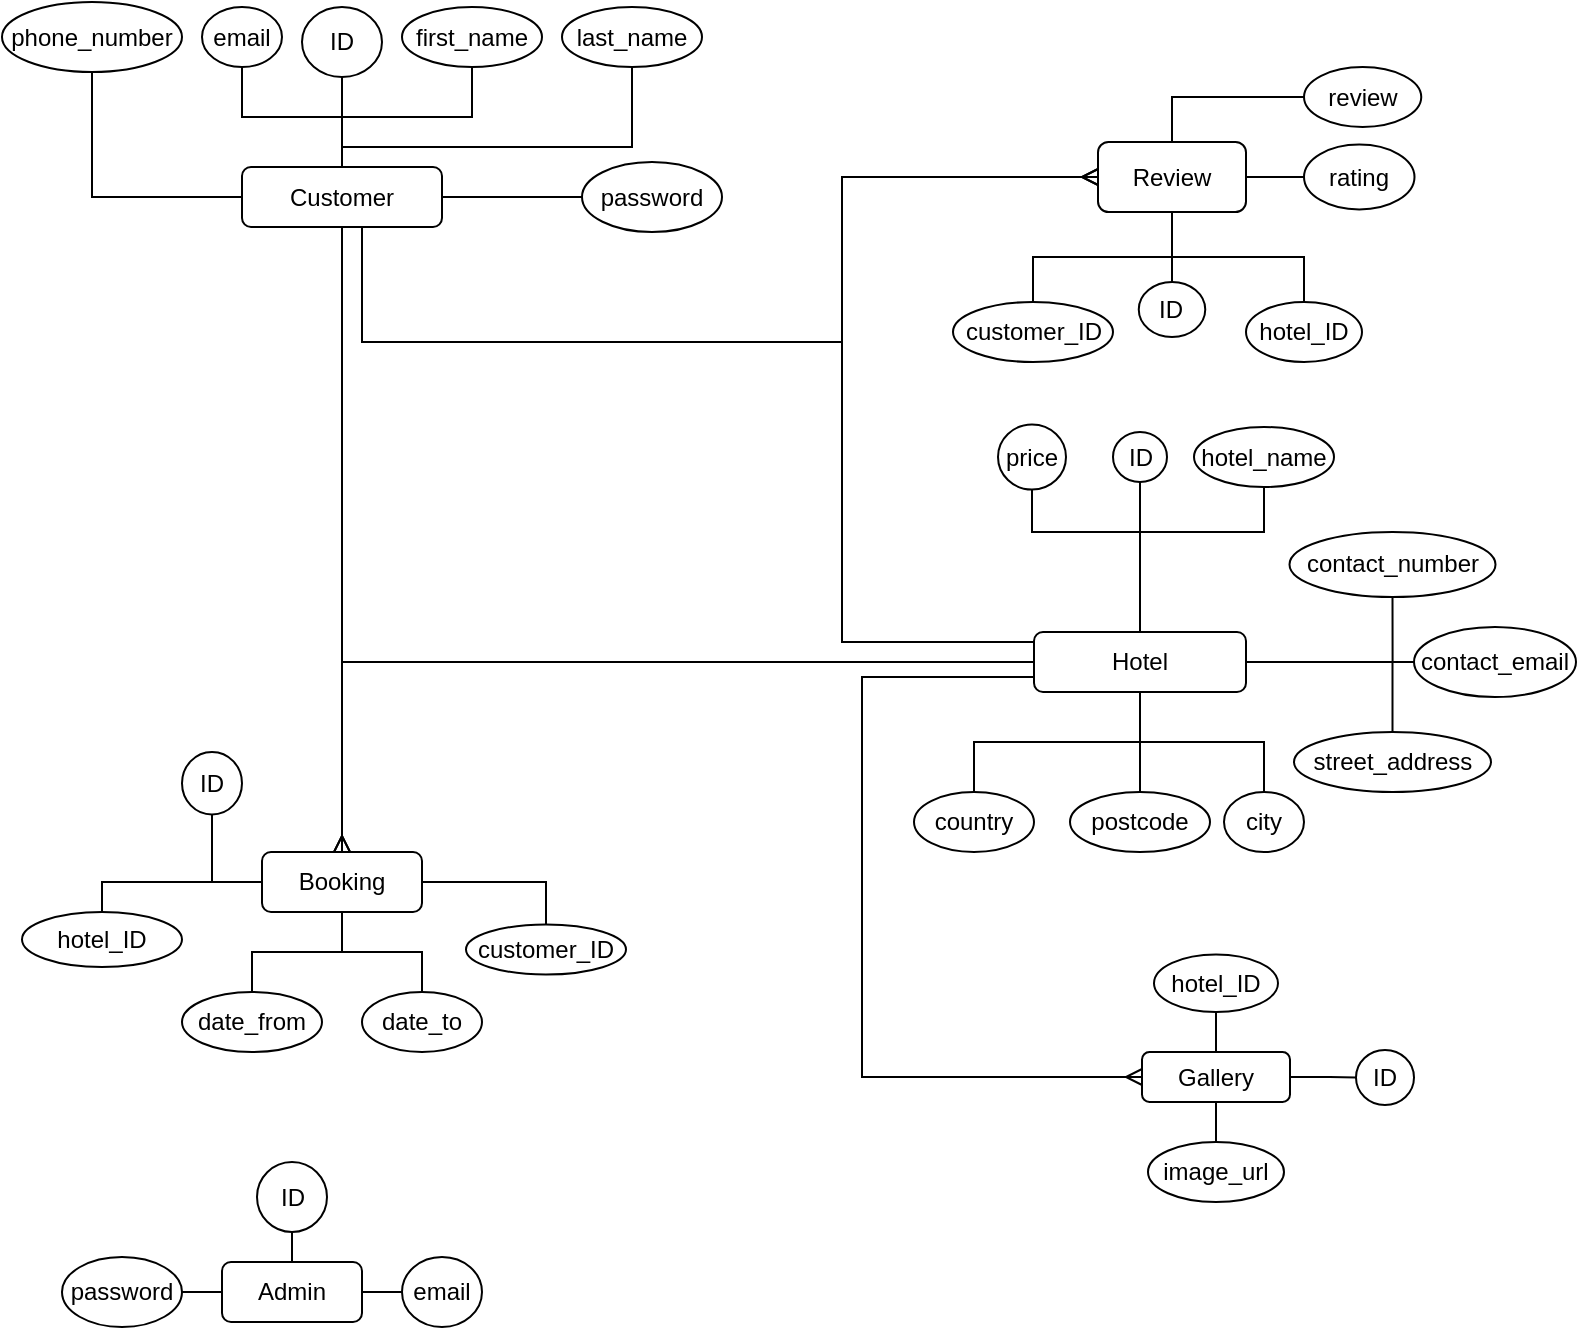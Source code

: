 <mxfile version="20.4.1" type="device"><diagram id="nB0RjBAhZN1iGKr2D2Qt" name="Page-1"><mxGraphModel dx="1178" dy="637" grid="1" gridSize="10" guides="1" tooltips="1" connect="1" arrows="1" fold="1" page="1" pageScale="1" pageWidth="827" pageHeight="1169" math="0" shadow="0"><root><mxCell id="0"/><mxCell id="1" parent="0"/><mxCell id="jhrG1ouG3pOS4XWM5spg-3" value="" style="edgeStyle=orthogonalEdgeStyle;rounded=0;orthogonalLoop=1;jettySize=auto;html=1;endArrow=none;endFill=0;" edge="1" parent="1" source="jhrG1ouG3pOS4XWM5spg-1" target="jhrG1ouG3pOS4XWM5spg-2"><mxGeometry relative="1" as="geometry"/></mxCell><mxCell id="jhrG1ouG3pOS4XWM5spg-10" value="" style="edgeStyle=orthogonalEdgeStyle;rounded=0;orthogonalLoop=1;jettySize=auto;html=1;endArrow=none;endFill=0;" edge="1" parent="1" source="jhrG1ouG3pOS4XWM5spg-1" target="jhrG1ouG3pOS4XWM5spg-9"><mxGeometry relative="1" as="geometry"/></mxCell><mxCell id="jhrG1ouG3pOS4XWM5spg-12" value="" style="edgeStyle=orthogonalEdgeStyle;rounded=0;orthogonalLoop=1;jettySize=auto;html=1;endArrow=none;endFill=0;" edge="1" parent="1" source="jhrG1ouG3pOS4XWM5spg-1" target="jhrG1ouG3pOS4XWM5spg-11"><mxGeometry relative="1" as="geometry"/></mxCell><mxCell id="jhrG1ouG3pOS4XWM5spg-14" value="" style="edgeStyle=orthogonalEdgeStyle;rounded=0;orthogonalLoop=1;jettySize=auto;html=1;endArrow=none;endFill=0;" edge="1" parent="1" source="jhrG1ouG3pOS4XWM5spg-1" target="jhrG1ouG3pOS4XWM5spg-13"><mxGeometry relative="1" as="geometry"/></mxCell><mxCell id="jhrG1ouG3pOS4XWM5spg-16" value="" style="edgeStyle=orthogonalEdgeStyle;rounded=0;orthogonalLoop=1;jettySize=auto;html=1;endArrow=none;endFill=0;" edge="1" parent="1" source="jhrG1ouG3pOS4XWM5spg-1" target="jhrG1ouG3pOS4XWM5spg-15"><mxGeometry relative="1" as="geometry"><Array as="points"><mxPoint x="210" y="132.5"/><mxPoint x="355" y="132.5"/></Array></mxGeometry></mxCell><mxCell id="jhrG1ouG3pOS4XWM5spg-18" value="" style="edgeStyle=orthogonalEdgeStyle;rounded=0;orthogonalLoop=1;jettySize=auto;html=1;endArrow=none;endFill=0;" edge="1" parent="1" source="jhrG1ouG3pOS4XWM5spg-1" target="jhrG1ouG3pOS4XWM5spg-17"><mxGeometry relative="1" as="geometry"/></mxCell><mxCell id="jhrG1ouG3pOS4XWM5spg-55" style="edgeStyle=orthogonalEdgeStyle;rounded=0;orthogonalLoop=1;jettySize=auto;html=1;endArrow=ERmany;endFill=0;" edge="1" parent="1" source="jhrG1ouG3pOS4XWM5spg-1" target="jhrG1ouG3pOS4XWM5spg-38"><mxGeometry relative="1" as="geometry"><Array as="points"><mxPoint x="210" y="410"/><mxPoint x="210" y="410"/></Array></mxGeometry></mxCell><mxCell id="jhrG1ouG3pOS4XWM5spg-74" style="edgeStyle=orthogonalEdgeStyle;rounded=0;orthogonalLoop=1;jettySize=auto;html=1;exitX=0.5;exitY=1;exitDx=0;exitDy=0;entryX=0;entryY=0.5;entryDx=0;entryDy=0;endArrow=ERmany;endFill=0;" edge="1" parent="1" source="jhrG1ouG3pOS4XWM5spg-1" target="jhrG1ouG3pOS4XWM5spg-57"><mxGeometry relative="1" as="geometry"><Array as="points"><mxPoint x="220" y="172"/><mxPoint x="220" y="230"/><mxPoint x="460" y="230"/><mxPoint x="460" y="148"/></Array></mxGeometry></mxCell><mxCell id="jhrG1ouG3pOS4XWM5spg-1" value="Customer" style="rounded=1;whiteSpace=wrap;html=1;" vertex="1" parent="1"><mxGeometry x="160" y="142.5" width="100" height="30" as="geometry"/></mxCell><mxCell id="jhrG1ouG3pOS4XWM5spg-2" value="ID" style="ellipse;whiteSpace=wrap;html=1;rounded=1;" vertex="1" parent="1"><mxGeometry x="190" y="62.5" width="40" height="35" as="geometry"/></mxCell><mxCell id="jhrG1ouG3pOS4XWM5spg-9" value="first_name" style="ellipse;whiteSpace=wrap;html=1;rounded=1;" vertex="1" parent="1"><mxGeometry x="240" y="62.5" width="70" height="30" as="geometry"/></mxCell><mxCell id="jhrG1ouG3pOS4XWM5spg-11" value="email" style="ellipse;whiteSpace=wrap;html=1;rounded=1;" vertex="1" parent="1"><mxGeometry x="140" y="62.5" width="40" height="30" as="geometry"/></mxCell><mxCell id="jhrG1ouG3pOS4XWM5spg-13" value="phone_number" style="ellipse;whiteSpace=wrap;html=1;rounded=1;" vertex="1" parent="1"><mxGeometry x="40" y="60" width="90" height="35" as="geometry"/></mxCell><mxCell id="jhrG1ouG3pOS4XWM5spg-15" value="last_name" style="ellipse;whiteSpace=wrap;html=1;rounded=1;" vertex="1" parent="1"><mxGeometry x="320" y="62.5" width="70" height="30" as="geometry"/></mxCell><mxCell id="jhrG1ouG3pOS4XWM5spg-17" value="password" style="ellipse;whiteSpace=wrap;html=1;rounded=1;" vertex="1" parent="1"><mxGeometry x="330" y="140" width="70" height="35" as="geometry"/></mxCell><mxCell id="jhrG1ouG3pOS4XWM5spg-21" value="" style="edgeStyle=orthogonalEdgeStyle;rounded=0;orthogonalLoop=1;jettySize=auto;html=1;endArrow=none;endFill=0;" edge="1" parent="1" source="jhrG1ouG3pOS4XWM5spg-19" target="jhrG1ouG3pOS4XWM5spg-20"><mxGeometry relative="1" as="geometry"/></mxCell><mxCell id="jhrG1ouG3pOS4XWM5spg-23" value="" style="edgeStyle=orthogonalEdgeStyle;rounded=0;orthogonalLoop=1;jettySize=auto;html=1;endArrow=none;endFill=0;" edge="1" parent="1" source="jhrG1ouG3pOS4XWM5spg-19" target="jhrG1ouG3pOS4XWM5spg-22"><mxGeometry relative="1" as="geometry"><Array as="points"><mxPoint x="609" y="325"/><mxPoint x="671" y="325"/></Array></mxGeometry></mxCell><mxCell id="jhrG1ouG3pOS4XWM5spg-25" value="" style="edgeStyle=orthogonalEdgeStyle;rounded=0;orthogonalLoop=1;jettySize=auto;html=1;endArrow=none;endFill=0;" edge="1" parent="1" source="jhrG1ouG3pOS4XWM5spg-19" target="jhrG1ouG3pOS4XWM5spg-24"><mxGeometry relative="1" as="geometry"/></mxCell><mxCell id="jhrG1ouG3pOS4XWM5spg-27" value="" style="edgeStyle=orthogonalEdgeStyle;rounded=0;orthogonalLoop=1;jettySize=auto;html=1;endArrow=none;endFill=0;" edge="1" parent="1" source="jhrG1ouG3pOS4XWM5spg-19" target="jhrG1ouG3pOS4XWM5spg-26"><mxGeometry relative="1" as="geometry"/></mxCell><mxCell id="jhrG1ouG3pOS4XWM5spg-29" value="" style="edgeStyle=orthogonalEdgeStyle;rounded=0;orthogonalLoop=1;jettySize=auto;html=1;endArrow=none;endFill=0;" edge="1" parent="1" source="jhrG1ouG3pOS4XWM5spg-19" target="jhrG1ouG3pOS4XWM5spg-28"><mxGeometry relative="1" as="geometry"/></mxCell><mxCell id="jhrG1ouG3pOS4XWM5spg-31" value="" style="edgeStyle=orthogonalEdgeStyle;rounded=0;orthogonalLoop=1;jettySize=auto;html=1;endArrow=none;endFill=0;" edge="1" parent="1" source="jhrG1ouG3pOS4XWM5spg-19" target="jhrG1ouG3pOS4XWM5spg-30"><mxGeometry relative="1" as="geometry"/></mxCell><mxCell id="jhrG1ouG3pOS4XWM5spg-33" value="" style="edgeStyle=orthogonalEdgeStyle;rounded=0;orthogonalLoop=1;jettySize=auto;html=1;endArrow=none;endFill=0;" edge="1" parent="1" source="jhrG1ouG3pOS4XWM5spg-19" target="jhrG1ouG3pOS4XWM5spg-32"><mxGeometry relative="1" as="geometry"><Array as="points"><mxPoint x="609" y="325"/><mxPoint x="555" y="325"/></Array></mxGeometry></mxCell><mxCell id="jhrG1ouG3pOS4XWM5spg-35" value="" style="edgeStyle=orthogonalEdgeStyle;rounded=0;orthogonalLoop=1;jettySize=auto;html=1;endArrow=none;endFill=0;" edge="1" parent="1" source="jhrG1ouG3pOS4XWM5spg-19" target="jhrG1ouG3pOS4XWM5spg-34"><mxGeometry relative="1" as="geometry"/></mxCell><mxCell id="jhrG1ouG3pOS4XWM5spg-37" value="" style="edgeStyle=orthogonalEdgeStyle;rounded=0;orthogonalLoop=1;jettySize=auto;html=1;endArrow=none;endFill=0;" edge="1" parent="1" source="jhrG1ouG3pOS4XWM5spg-19" target="jhrG1ouG3pOS4XWM5spg-36"><mxGeometry relative="1" as="geometry"/></mxCell><mxCell id="jhrG1ouG3pOS4XWM5spg-54" style="edgeStyle=orthogonalEdgeStyle;rounded=0;orthogonalLoop=1;jettySize=auto;html=1;endArrow=ERmany;endFill=0;" edge="1" parent="1" source="jhrG1ouG3pOS4XWM5spg-19" target="jhrG1ouG3pOS4XWM5spg-38"><mxGeometry relative="1" as="geometry"><Array as="points"><mxPoint x="210" y="390"/></Array></mxGeometry></mxCell><mxCell id="jhrG1ouG3pOS4XWM5spg-73" style="edgeStyle=orthogonalEdgeStyle;rounded=0;orthogonalLoop=1;jettySize=auto;html=1;entryX=0;entryY=0.5;entryDx=0;entryDy=0;endArrow=ERmany;endFill=0;" edge="1" parent="1" source="jhrG1ouG3pOS4XWM5spg-19" target="jhrG1ouG3pOS4XWM5spg-57"><mxGeometry relative="1" as="geometry"><Array as="points"><mxPoint x="460" y="380"/><mxPoint x="460" y="148"/></Array></mxGeometry></mxCell><mxCell id="jhrG1ouG3pOS4XWM5spg-84" style="edgeStyle=orthogonalEdgeStyle;rounded=0;orthogonalLoop=1;jettySize=auto;html=1;exitX=0;exitY=0.75;exitDx=0;exitDy=0;entryX=0;entryY=0.5;entryDx=0;entryDy=0;endArrow=ERmany;endFill=0;" edge="1" parent="1" source="jhrG1ouG3pOS4XWM5spg-19" target="jhrG1ouG3pOS4XWM5spg-75"><mxGeometry relative="1" as="geometry"><Array as="points"><mxPoint x="470" y="398"/><mxPoint x="470" y="598"/></Array></mxGeometry></mxCell><mxCell id="jhrG1ouG3pOS4XWM5spg-19" value="Hotel" style="rounded=1;whiteSpace=wrap;html=1;" vertex="1" parent="1"><mxGeometry x="556" y="375" width="106" height="30" as="geometry"/></mxCell><mxCell id="jhrG1ouG3pOS4XWM5spg-20" value="ID" style="ellipse;whiteSpace=wrap;html=1;rounded=1;" vertex="1" parent="1"><mxGeometry x="595.5" y="275" width="27" height="25" as="geometry"/></mxCell><mxCell id="jhrG1ouG3pOS4XWM5spg-22" value="hotel_name" style="ellipse;whiteSpace=wrap;html=1;rounded=1;" vertex="1" parent="1"><mxGeometry x="636" y="272.5" width="70" height="30" as="geometry"/></mxCell><mxCell id="jhrG1ouG3pOS4XWM5spg-24" value="contact_number" style="ellipse;whiteSpace=wrap;html=1;rounded=1;" vertex="1" parent="1"><mxGeometry x="683.75" y="325" width="103" height="32.5" as="geometry"/></mxCell><mxCell id="jhrG1ouG3pOS4XWM5spg-26" value="contact_email" style="ellipse;whiteSpace=wrap;html=1;rounded=1;" vertex="1" parent="1"><mxGeometry x="746" y="372.5" width="81" height="35" as="geometry"/></mxCell><mxCell id="jhrG1ouG3pOS4XWM5spg-28" value="street_address" style="ellipse;whiteSpace=wrap;html=1;rounded=1;" vertex="1" parent="1"><mxGeometry x="686" y="425" width="98.5" height="30" as="geometry"/></mxCell><mxCell id="jhrG1ouG3pOS4XWM5spg-30" value="city" style="ellipse;whiteSpace=wrap;html=1;rounded=1;" vertex="1" parent="1"><mxGeometry x="651" y="455" width="40" height="30" as="geometry"/></mxCell><mxCell id="jhrG1ouG3pOS4XWM5spg-32" value="price" style="ellipse;whiteSpace=wrap;html=1;rounded=1;" vertex="1" parent="1"><mxGeometry x="538" y="271.25" width="34" height="32.5" as="geometry"/></mxCell><mxCell id="jhrG1ouG3pOS4XWM5spg-34" value="postcode" style="ellipse;whiteSpace=wrap;html=1;rounded=1;" vertex="1" parent="1"><mxGeometry x="574" y="455" width="70" height="30" as="geometry"/></mxCell><mxCell id="jhrG1ouG3pOS4XWM5spg-36" value="country" style="ellipse;whiteSpace=wrap;html=1;rounded=1;" vertex="1" parent="1"><mxGeometry x="496" y="455" width="60" height="30" as="geometry"/></mxCell><mxCell id="jhrG1ouG3pOS4XWM5spg-41" value="" style="edgeStyle=orthogonalEdgeStyle;rounded=0;orthogonalLoop=1;jettySize=auto;html=1;endArrow=none;endFill=0;" edge="1" parent="1" source="jhrG1ouG3pOS4XWM5spg-38" target="jhrG1ouG3pOS4XWM5spg-40"><mxGeometry relative="1" as="geometry"/></mxCell><mxCell id="jhrG1ouG3pOS4XWM5spg-43" value="" style="edgeStyle=orthogonalEdgeStyle;rounded=0;orthogonalLoop=1;jettySize=auto;html=1;endArrow=none;endFill=0;" edge="1" parent="1" source="jhrG1ouG3pOS4XWM5spg-38" target="jhrG1ouG3pOS4XWM5spg-42"><mxGeometry relative="1" as="geometry"/></mxCell><mxCell id="jhrG1ouG3pOS4XWM5spg-47" value="" style="edgeStyle=orthogonalEdgeStyle;rounded=0;orthogonalLoop=1;jettySize=auto;html=1;endArrow=none;endFill=0;" edge="1" parent="1" source="jhrG1ouG3pOS4XWM5spg-38" target="jhrG1ouG3pOS4XWM5spg-46"><mxGeometry relative="1" as="geometry"/></mxCell><mxCell id="jhrG1ouG3pOS4XWM5spg-49" value="" style="edgeStyle=orthogonalEdgeStyle;rounded=0;orthogonalLoop=1;jettySize=auto;html=1;endArrow=none;endFill=0;" edge="1" parent="1" source="jhrG1ouG3pOS4XWM5spg-38" target="jhrG1ouG3pOS4XWM5spg-48"><mxGeometry relative="1" as="geometry"/></mxCell><mxCell id="jhrG1ouG3pOS4XWM5spg-56" style="edgeStyle=orthogonalEdgeStyle;rounded=0;orthogonalLoop=1;jettySize=auto;html=1;entryX=0.5;entryY=0;entryDx=0;entryDy=0;endArrow=none;endFill=0;" edge="1" parent="1" source="jhrG1ouG3pOS4XWM5spg-38" target="jhrG1ouG3pOS4XWM5spg-44"><mxGeometry relative="1" as="geometry"><mxPoint x="90" y="518.75" as="targetPoint"/><Array as="points"><mxPoint x="90" y="500"/></Array></mxGeometry></mxCell><mxCell id="jhrG1ouG3pOS4XWM5spg-38" value="Booking" style="rounded=1;whiteSpace=wrap;html=1;" vertex="1" parent="1"><mxGeometry x="170" y="485" width="80" height="30" as="geometry"/></mxCell><mxCell id="jhrG1ouG3pOS4XWM5spg-40" value="ID" style="ellipse;whiteSpace=wrap;html=1;rounded=1;" vertex="1" parent="1"><mxGeometry x="130" y="435" width="30" height="31.25" as="geometry"/></mxCell><mxCell id="jhrG1ouG3pOS4XWM5spg-42" value="customer_ID" style="ellipse;whiteSpace=wrap;html=1;rounded=1;" vertex="1" parent="1"><mxGeometry x="272" y="521.25" width="80" height="25" as="geometry"/></mxCell><mxCell id="jhrG1ouG3pOS4XWM5spg-44" value="hotel_ID" style="ellipse;whiteSpace=wrap;html=1;rounded=1;" vertex="1" parent="1"><mxGeometry x="50" y="515" width="80" height="27.5" as="geometry"/></mxCell><mxCell id="jhrG1ouG3pOS4XWM5spg-46" value="date_from" style="ellipse;whiteSpace=wrap;html=1;rounded=1;" vertex="1" parent="1"><mxGeometry x="130" y="555" width="70" height="30" as="geometry"/></mxCell><mxCell id="jhrG1ouG3pOS4XWM5spg-48" value="date_to" style="ellipse;whiteSpace=wrap;html=1;rounded=1;" vertex="1" parent="1"><mxGeometry x="220" y="555" width="60" height="30" as="geometry"/></mxCell><mxCell id="jhrG1ouG3pOS4XWM5spg-60" value="" style="edgeStyle=orthogonalEdgeStyle;rounded=0;orthogonalLoop=1;jettySize=auto;html=1;endArrow=none;endFill=0;" edge="1" parent="1" source="jhrG1ouG3pOS4XWM5spg-57" target="jhrG1ouG3pOS4XWM5spg-59"><mxGeometry relative="1" as="geometry"/></mxCell><mxCell id="jhrG1ouG3pOS4XWM5spg-63" value="" style="edgeStyle=orthogonalEdgeStyle;rounded=0;orthogonalLoop=1;jettySize=auto;html=1;endArrow=none;endFill=0;" edge="1" parent="1" source="jhrG1ouG3pOS4XWM5spg-57" target="jhrG1ouG3pOS4XWM5spg-62"><mxGeometry relative="1" as="geometry"/></mxCell><mxCell id="jhrG1ouG3pOS4XWM5spg-66" value="" style="edgeStyle=orthogonalEdgeStyle;rounded=0;orthogonalLoop=1;jettySize=auto;html=1;endArrow=none;endFill=0;" edge="1" parent="1" source="jhrG1ouG3pOS4XWM5spg-57" target="jhrG1ouG3pOS4XWM5spg-65"><mxGeometry relative="1" as="geometry"/></mxCell><mxCell id="jhrG1ouG3pOS4XWM5spg-68" value="" style="edgeStyle=orthogonalEdgeStyle;rounded=0;orthogonalLoop=1;jettySize=auto;html=1;endArrow=none;endFill=0;" edge="1" parent="1" source="jhrG1ouG3pOS4XWM5spg-57" target="jhrG1ouG3pOS4XWM5spg-67"><mxGeometry relative="1" as="geometry"/></mxCell><mxCell id="jhrG1ouG3pOS4XWM5spg-71" style="edgeStyle=orthogonalEdgeStyle;rounded=0;orthogonalLoop=1;jettySize=auto;html=1;exitX=0.5;exitY=0;exitDx=0;exitDy=0;entryX=0;entryY=0.5;entryDx=0;entryDy=0;endArrow=none;endFill=0;" edge="1" parent="1" source="jhrG1ouG3pOS4XWM5spg-57" target="jhrG1ouG3pOS4XWM5spg-69"><mxGeometry relative="1" as="geometry"/></mxCell><mxCell id="jhrG1ouG3pOS4XWM5spg-57" value="Review" style="rounded=1;whiteSpace=wrap;html=1;" vertex="1" parent="1"><mxGeometry x="588" y="130" width="74" height="35" as="geometry"/></mxCell><mxCell id="jhrG1ouG3pOS4XWM5spg-59" value="ID" style="ellipse;whiteSpace=wrap;html=1;rounded=1;" vertex="1" parent="1"><mxGeometry x="608.38" y="200" width="33.25" height="27.5" as="geometry"/></mxCell><mxCell id="jhrG1ouG3pOS4XWM5spg-62" value="customer_ID" style="ellipse;whiteSpace=wrap;html=1;rounded=1;" vertex="1" parent="1"><mxGeometry x="515.5" y="210" width="80" height="30" as="geometry"/></mxCell><mxCell id="jhrG1ouG3pOS4XWM5spg-65" value="hotel_ID" style="ellipse;whiteSpace=wrap;html=1;rounded=1;" vertex="1" parent="1"><mxGeometry x="662" y="210" width="58" height="30" as="geometry"/></mxCell><mxCell id="jhrG1ouG3pOS4XWM5spg-67" value="rating" style="ellipse;whiteSpace=wrap;html=1;rounded=1;" vertex="1" parent="1"><mxGeometry x="691" y="131.25" width="55.25" height="32.5" as="geometry"/></mxCell><mxCell id="jhrG1ouG3pOS4XWM5spg-69" value="review" style="ellipse;whiteSpace=wrap;html=1;rounded=1;" vertex="1" parent="1"><mxGeometry x="691" y="92.5" width="58.63" height="30" as="geometry"/></mxCell><mxCell id="jhrG1ouG3pOS4XWM5spg-77" value="" style="edgeStyle=orthogonalEdgeStyle;rounded=0;orthogonalLoop=1;jettySize=auto;html=1;endArrow=none;endFill=0;" edge="1" parent="1" source="jhrG1ouG3pOS4XWM5spg-75" target="jhrG1ouG3pOS4XWM5spg-76"><mxGeometry relative="1" as="geometry"/></mxCell><mxCell id="jhrG1ouG3pOS4XWM5spg-79" value="" style="edgeStyle=orthogonalEdgeStyle;rounded=0;orthogonalLoop=1;jettySize=auto;html=1;endArrow=none;endFill=0;" edge="1" parent="1" source="jhrG1ouG3pOS4XWM5spg-75" target="jhrG1ouG3pOS4XWM5spg-78"><mxGeometry relative="1" as="geometry"/></mxCell><mxCell id="jhrG1ouG3pOS4XWM5spg-81" value="" style="edgeStyle=orthogonalEdgeStyle;rounded=0;orthogonalLoop=1;jettySize=auto;html=1;endArrow=none;endFill=0;" edge="1" parent="1" source="jhrG1ouG3pOS4XWM5spg-75" target="jhrG1ouG3pOS4XWM5spg-80"><mxGeometry relative="1" as="geometry"/></mxCell><mxCell id="jhrG1ouG3pOS4XWM5spg-75" value="Gallery" style="rounded=1;whiteSpace=wrap;html=1;" vertex="1" parent="1"><mxGeometry x="610" y="585" width="74" height="25" as="geometry"/></mxCell><mxCell id="jhrG1ouG3pOS4XWM5spg-76" value="ID" style="ellipse;whiteSpace=wrap;html=1;rounded=1;" vertex="1" parent="1"><mxGeometry x="717" y="584" width="29" height="27.5" as="geometry"/></mxCell><mxCell id="jhrG1ouG3pOS4XWM5spg-78" value="image_url" style="ellipse;whiteSpace=wrap;html=1;rounded=1;" vertex="1" parent="1"><mxGeometry x="613" y="630" width="68" height="30" as="geometry"/></mxCell><mxCell id="jhrG1ouG3pOS4XWM5spg-80" value="hotel_ID" style="ellipse;whiteSpace=wrap;html=1;rounded=1;" vertex="1" parent="1"><mxGeometry x="616" y="536.25" width="62" height="28.75" as="geometry"/></mxCell><mxCell id="jhrG1ouG3pOS4XWM5spg-87" value="" style="edgeStyle=orthogonalEdgeStyle;rounded=0;orthogonalLoop=1;jettySize=auto;html=1;endArrow=none;endFill=0;" edge="1" parent="1" source="jhrG1ouG3pOS4XWM5spg-85" target="jhrG1ouG3pOS4XWM5spg-86"><mxGeometry relative="1" as="geometry"/></mxCell><mxCell id="jhrG1ouG3pOS4XWM5spg-95" value="" style="edgeStyle=orthogonalEdgeStyle;rounded=0;orthogonalLoop=1;jettySize=auto;html=1;endArrow=none;endFill=0;" edge="1" parent="1" source="jhrG1ouG3pOS4XWM5spg-85" target="jhrG1ouG3pOS4XWM5spg-94"><mxGeometry relative="1" as="geometry"/></mxCell><mxCell id="jhrG1ouG3pOS4XWM5spg-97" value="" style="edgeStyle=orthogonalEdgeStyle;rounded=0;orthogonalLoop=1;jettySize=auto;html=1;endArrow=none;endFill=0;" edge="1" parent="1" source="jhrG1ouG3pOS4XWM5spg-85" target="jhrG1ouG3pOS4XWM5spg-96"><mxGeometry relative="1" as="geometry"/></mxCell><mxCell id="jhrG1ouG3pOS4XWM5spg-85" value="Admin" style="rounded=1;whiteSpace=wrap;html=1;" vertex="1" parent="1"><mxGeometry x="150" y="690" width="70" height="30" as="geometry"/></mxCell><mxCell id="jhrG1ouG3pOS4XWM5spg-86" value="ID" style="ellipse;whiteSpace=wrap;html=1;rounded=1;" vertex="1" parent="1"><mxGeometry x="167.5" y="640" width="35" height="35" as="geometry"/></mxCell><mxCell id="jhrG1ouG3pOS4XWM5spg-94" value="email" style="ellipse;whiteSpace=wrap;html=1;rounded=1;" vertex="1" parent="1"><mxGeometry x="240" y="687.5" width="40" height="35" as="geometry"/></mxCell><mxCell id="jhrG1ouG3pOS4XWM5spg-96" value="password" style="ellipse;whiteSpace=wrap;html=1;rounded=1;" vertex="1" parent="1"><mxGeometry x="70" y="687.5" width="60" height="35" as="geometry"/></mxCell></root></mxGraphModel></diagram></mxfile>